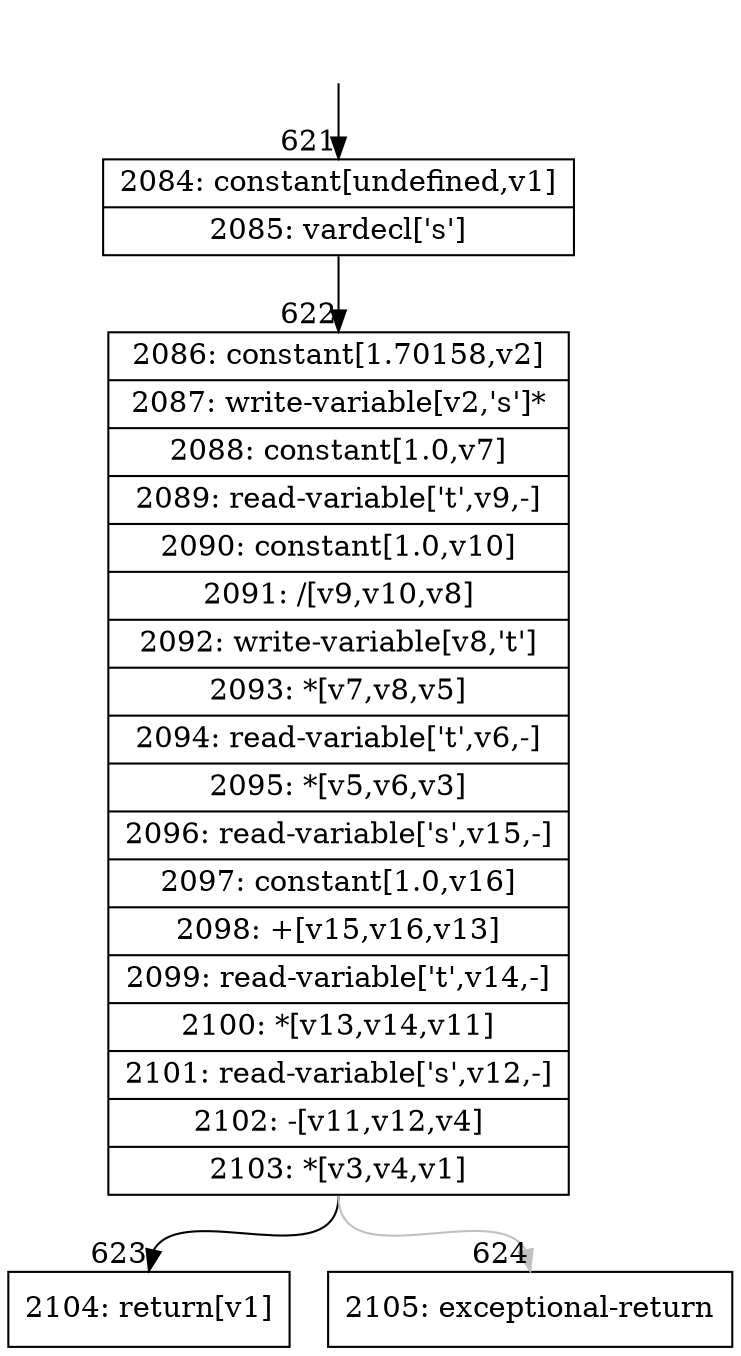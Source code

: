 digraph {
rankdir="TD"
BB_entry65[shape=none,label=""];
BB_entry65 -> BB621 [tailport=s, headport=n, headlabel="    621"]
BB621 [shape=record label="{2084: constant[undefined,v1]|2085: vardecl['s']}" ] 
BB621 -> BB622 [tailport=s, headport=n, headlabel="      622"]
BB622 [shape=record label="{2086: constant[1.70158,v2]|2087: write-variable[v2,'s']*|2088: constant[1.0,v7]|2089: read-variable['t',v9,-]|2090: constant[1.0,v10]|2091: /[v9,v10,v8]|2092: write-variable[v8,'t']|2093: *[v7,v8,v5]|2094: read-variable['t',v6,-]|2095: *[v5,v6,v3]|2096: read-variable['s',v15,-]|2097: constant[1.0,v16]|2098: +[v15,v16,v13]|2099: read-variable['t',v14,-]|2100: *[v13,v14,v11]|2101: read-variable['s',v12,-]|2102: -[v11,v12,v4]|2103: *[v3,v4,v1]}" ] 
BB622 -> BB623 [tailport=s, headport=n, headlabel="      623"]
BB622 -> BB624 [tailport=s, headport=n, color=gray, headlabel="      624"]
BB623 [shape=record label="{2104: return[v1]}" ] 
BB624 [shape=record label="{2105: exceptional-return}" ] 
//#$~ 636
}
